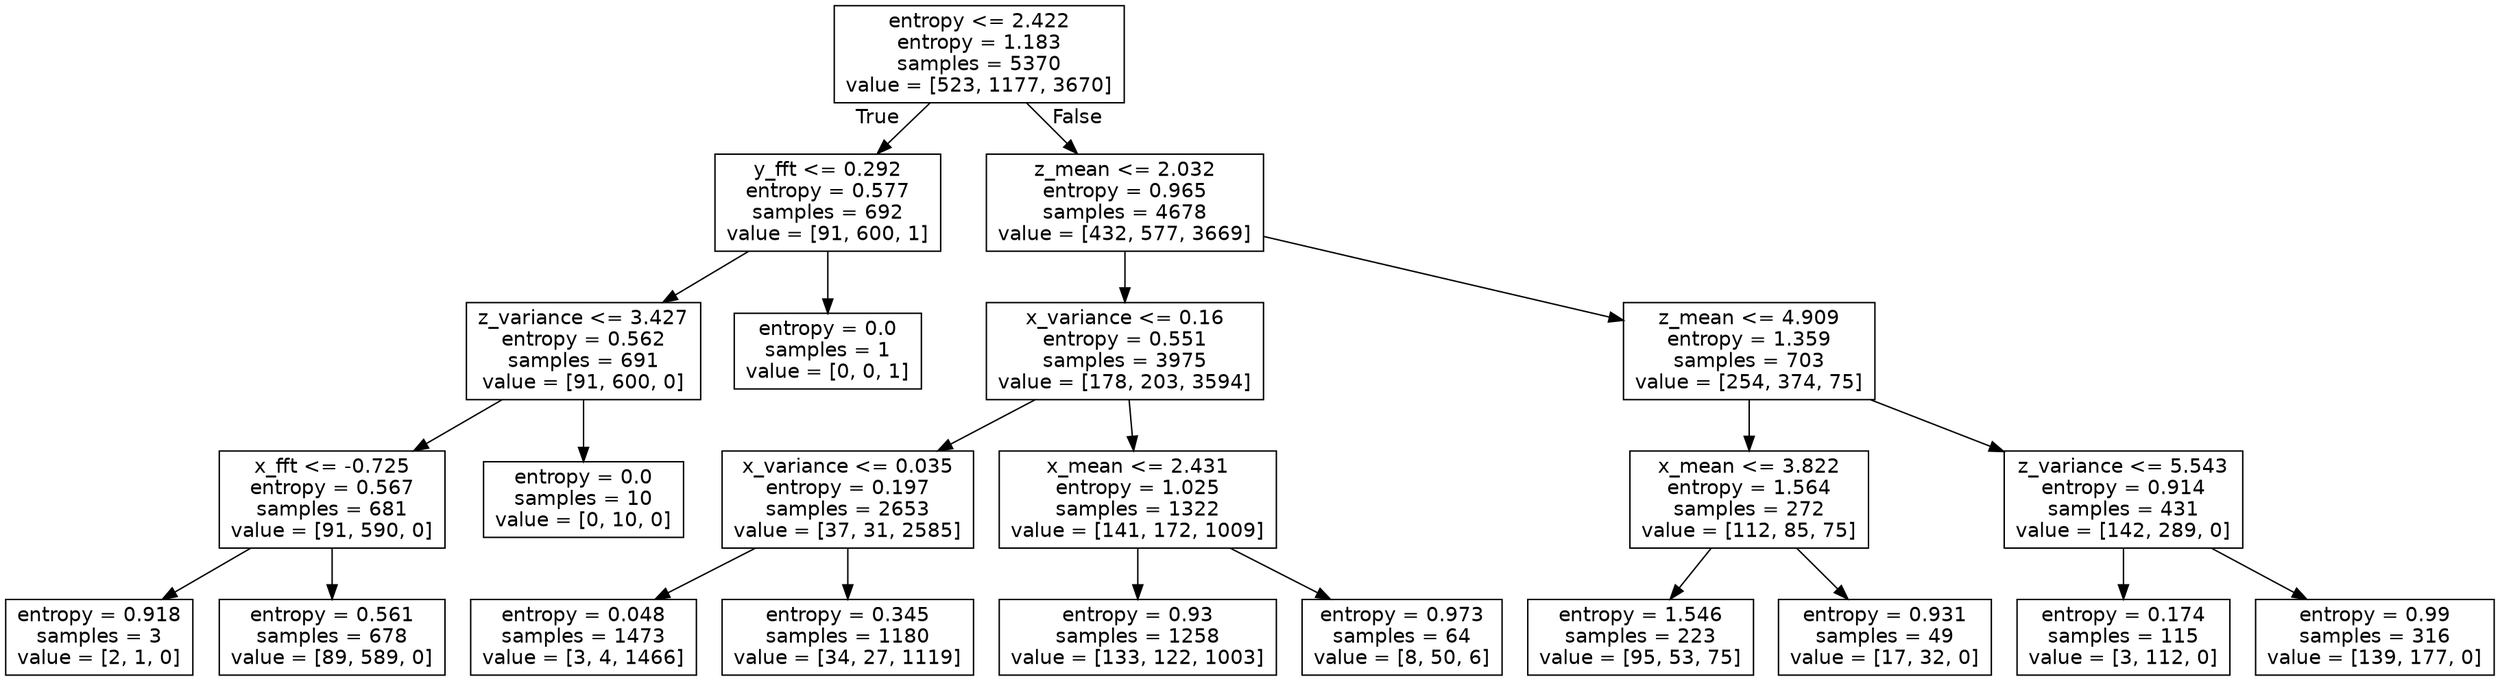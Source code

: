 digraph Tree {
node [shape=box, fontname="helvetica"] ;
edge [fontname="helvetica"] ;
0 [label="entropy <= 2.422\nentropy = 1.183\nsamples = 5370\nvalue = [523, 1177, 3670]"] ;
1 [label="y_fft <= 0.292\nentropy = 0.577\nsamples = 692\nvalue = [91, 600, 1]"] ;
0 -> 1 [labeldistance=2.5, labelangle=45, headlabel="True"] ;
2 [label="z_variance <= 3.427\nentropy = 0.562\nsamples = 691\nvalue = [91, 600, 0]"] ;
1 -> 2 ;
3 [label="x_fft <= -0.725\nentropy = 0.567\nsamples = 681\nvalue = [91, 590, 0]"] ;
2 -> 3 ;
4 [label="entropy = 0.918\nsamples = 3\nvalue = [2, 1, 0]"] ;
3 -> 4 ;
5 [label="entropy = 0.561\nsamples = 678\nvalue = [89, 589, 0]"] ;
3 -> 5 ;
6 [label="entropy = 0.0\nsamples = 10\nvalue = [0, 10, 0]"] ;
2 -> 6 ;
7 [label="entropy = 0.0\nsamples = 1\nvalue = [0, 0, 1]"] ;
1 -> 7 ;
8 [label="z_mean <= 2.032\nentropy = 0.965\nsamples = 4678\nvalue = [432, 577, 3669]"] ;
0 -> 8 [labeldistance=2.5, labelangle=-45, headlabel="False"] ;
9 [label="x_variance <= 0.16\nentropy = 0.551\nsamples = 3975\nvalue = [178, 203, 3594]"] ;
8 -> 9 ;
10 [label="x_variance <= 0.035\nentropy = 0.197\nsamples = 2653\nvalue = [37, 31, 2585]"] ;
9 -> 10 ;
11 [label="entropy = 0.048\nsamples = 1473\nvalue = [3, 4, 1466]"] ;
10 -> 11 ;
12 [label="entropy = 0.345\nsamples = 1180\nvalue = [34, 27, 1119]"] ;
10 -> 12 ;
13 [label="x_mean <= 2.431\nentropy = 1.025\nsamples = 1322\nvalue = [141, 172, 1009]"] ;
9 -> 13 ;
14 [label="entropy = 0.93\nsamples = 1258\nvalue = [133, 122, 1003]"] ;
13 -> 14 ;
15 [label="entropy = 0.973\nsamples = 64\nvalue = [8, 50, 6]"] ;
13 -> 15 ;
16 [label="z_mean <= 4.909\nentropy = 1.359\nsamples = 703\nvalue = [254, 374, 75]"] ;
8 -> 16 ;
17 [label="x_mean <= 3.822\nentropy = 1.564\nsamples = 272\nvalue = [112, 85, 75]"] ;
16 -> 17 ;
18 [label="entropy = 1.546\nsamples = 223\nvalue = [95, 53, 75]"] ;
17 -> 18 ;
19 [label="entropy = 0.931\nsamples = 49\nvalue = [17, 32, 0]"] ;
17 -> 19 ;
20 [label="z_variance <= 5.543\nentropy = 0.914\nsamples = 431\nvalue = [142, 289, 0]"] ;
16 -> 20 ;
21 [label="entropy = 0.174\nsamples = 115\nvalue = [3, 112, 0]"] ;
20 -> 21 ;
22 [label="entropy = 0.99\nsamples = 316\nvalue = [139, 177, 0]"] ;
20 -> 22 ;
}